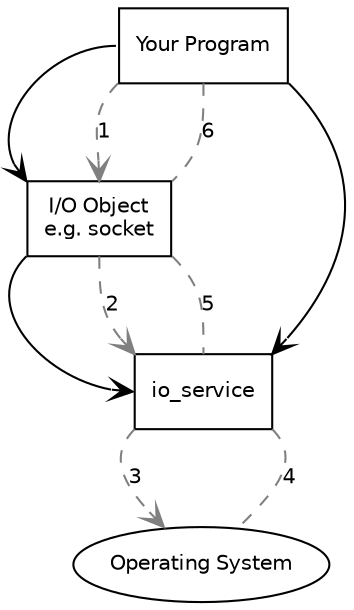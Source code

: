 digraph g
{
  graph
    [
      nodesep="0.6"
    ];

  edge
    [
      fontname="Helvetica",
      fontsize=10,
      labelfontname="Helvetica",
      labelfontsize=10
    ];

  node
    [
      fontname="Helvetica",
      fontsize=10,
      shape=box
    ];

  edge
    [
      arrowhead="open"
    ]

  // Program elements.
  {
    operating_system [ label="Operating System", shape=ellipse ];
    io_service [ label="io_service" ];
    io_object [ label="I/O Object\ne.g. socket" ];
    your_program [ label="Your Program" ];
  }

  // Owning relationships.
  {
    edge [ arrowtail="diamond" ];
    your_program:w -> io_object:nw;
    your_program:se -> io_service:ne;
  }

  // Non-owning relationships;
  {
    io_object:sw -> io_service:w;
  }

  // Actions.
  {
    edge [ style="dashed", color="#808080" ];

    // Forward actions.
    {
      your_program:sw -> io_object:n [ label="1" ];
      io_object:s -> io_service:nw [ label="2" ];
      io_service:sw -> operating_system:nw [ label="3" ];
    }

    // Reverse actions.
    {
      edge [ arrowhead="none", arrowtail="open" ];
      io_service:se -> operating_system:ne [ label="4" ];
      io_object:se -> io_service:n [ label="5" ];
      your_program:s -> io_object:ne [ label="6" ];
    }
  }
}
